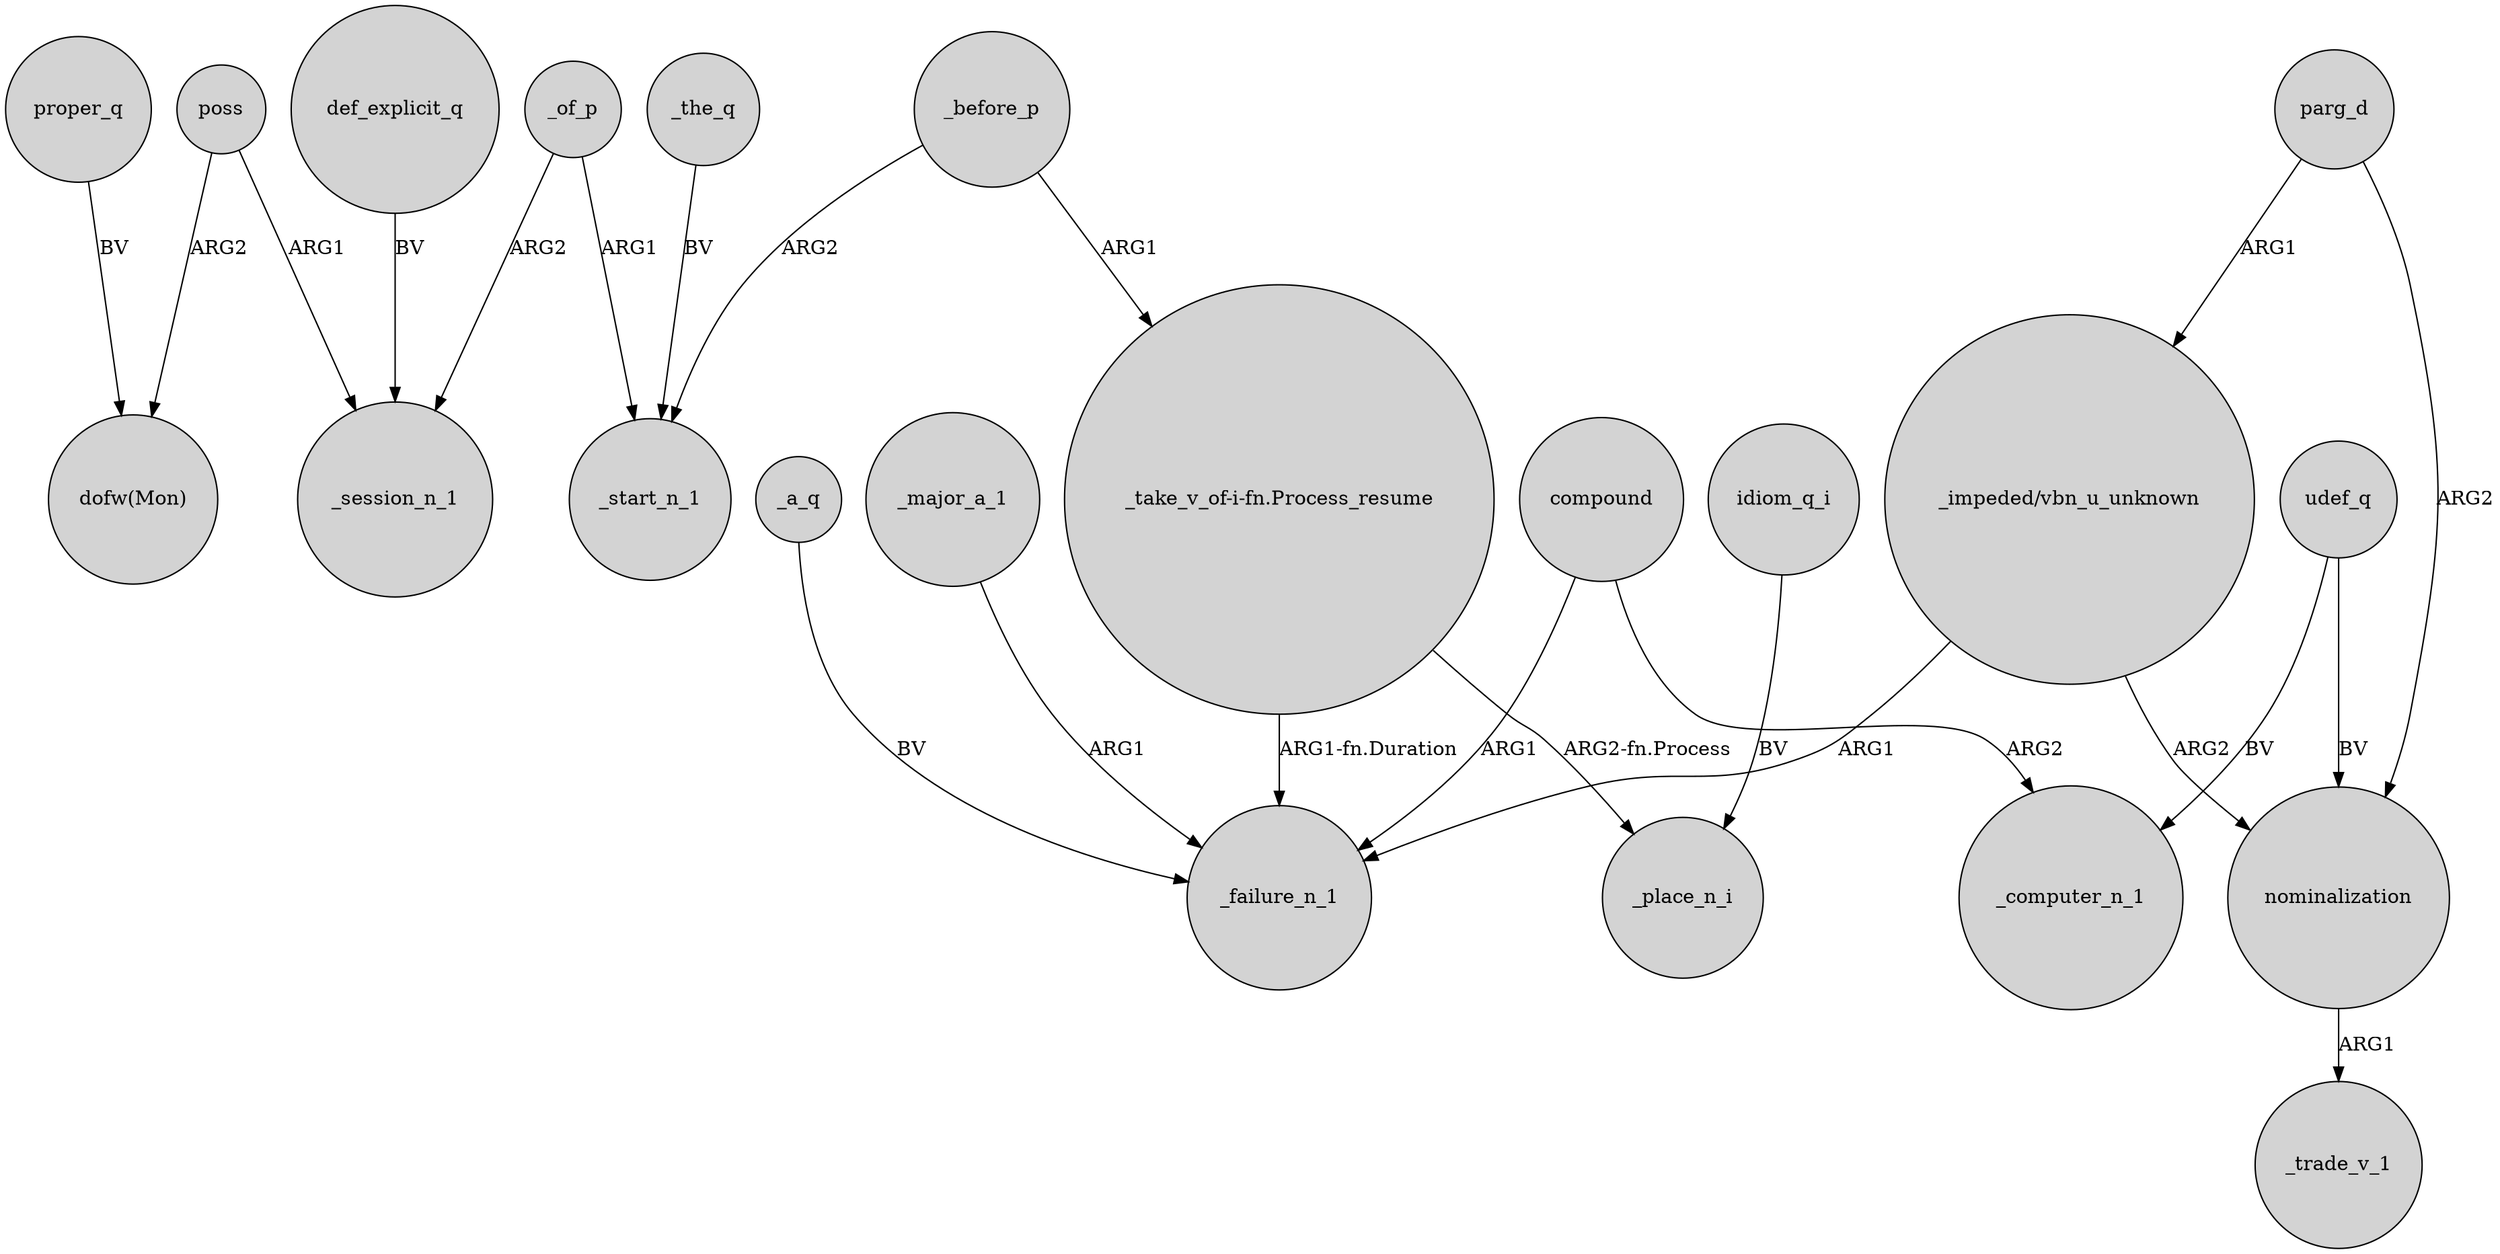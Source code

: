 digraph {
	node [shape=circle style=filled]
	poss -> "dofw(Mon)" [label=ARG2]
	_of_p -> _start_n_1 [label=ARG1]
	"_take_v_of-i-fn.Process_resume" -> _failure_n_1 [label="ARG1-fn.Duration"]
	def_explicit_q -> _session_n_1 [label=BV]
	udef_q -> nominalization [label=BV]
	_before_p -> _start_n_1 [label=ARG2]
	_major_a_1 -> _failure_n_1 [label=ARG1]
	proper_q -> "dofw(Mon)" [label=BV]
	compound -> _computer_n_1 [label=ARG2]
	"_impeded/vbn_u_unknown" -> _failure_n_1 [label=ARG1]
	compound -> _failure_n_1 [label=ARG1]
	parg_d -> "_impeded/vbn_u_unknown" [label=ARG1]
	idiom_q_i -> _place_n_i [label=BV]
	_of_p -> _session_n_1 [label=ARG2]
	_before_p -> "_take_v_of-i-fn.Process_resume" [label=ARG1]
	udef_q -> _computer_n_1 [label=BV]
	poss -> _session_n_1 [label=ARG1]
	"_take_v_of-i-fn.Process_resume" -> _place_n_i [label="ARG2-fn.Process"]
	_the_q -> _start_n_1 [label=BV]
	_a_q -> _failure_n_1 [label=BV]
	nominalization -> _trade_v_1 [label=ARG1]
	"_impeded/vbn_u_unknown" -> nominalization [label=ARG2]
	parg_d -> nominalization [label=ARG2]
}
